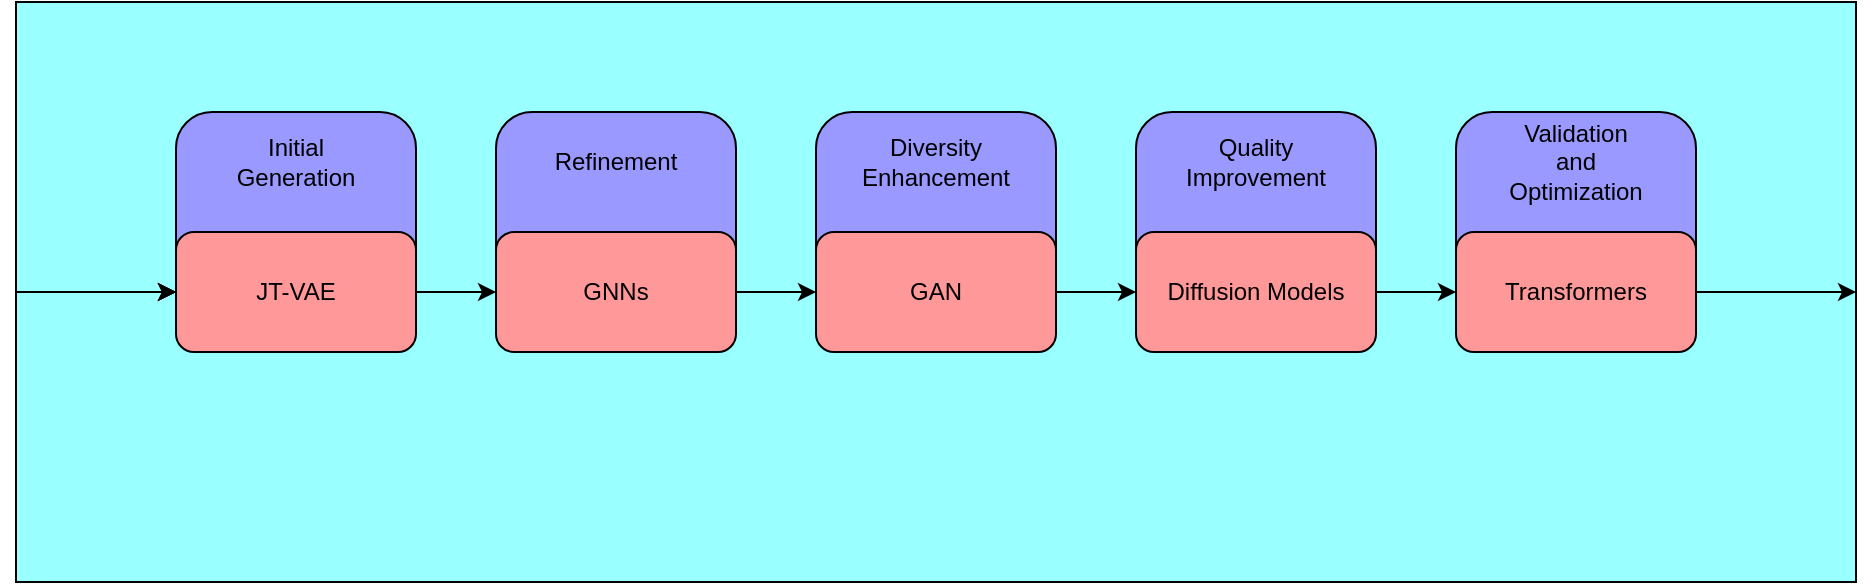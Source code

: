 <mxfile version="24.8.3">
  <diagram name="Page-1" id="3hMaIcJDUubritgtG8hw">
    <mxGraphModel dx="1674" dy="746" grid="1" gridSize="10" guides="1" tooltips="1" connect="1" arrows="1" fold="1" page="1" pageScale="1" pageWidth="850" pageHeight="1100" math="0" shadow="0">
      <root>
        <mxCell id="0" />
        <mxCell id="1" parent="0" />
        <mxCell id="tprk2bYproSzQRIdtKUN-11" value="" style="whiteSpace=wrap;html=1;fillColor=#99FFFF;" vertex="1" parent="1">
          <mxGeometry x="40" y="135" width="920" height="290" as="geometry" />
        </mxCell>
        <mxCell id="tprk2bYproSzQRIdtKUN-29" style="edgeStyle=orthogonalEdgeStyle;rounded=0;orthogonalLoop=1;jettySize=auto;html=1;exitX=0;exitY=0.5;exitDx=0;exitDy=0;entryX=0;entryY=0.5;entryDx=0;entryDy=0;" edge="1" parent="1" source="tprk2bYproSzQRIdtKUN-11" target="tprk2bYproSzQRIdtKUN-2">
          <mxGeometry relative="1" as="geometry" />
        </mxCell>
        <mxCell id="tprk2bYproSzQRIdtKUN-26" style="edgeStyle=orthogonalEdgeStyle;rounded=0;orthogonalLoop=1;jettySize=auto;html=1;exitX=0;exitY=0.5;exitDx=0;exitDy=0;entryX=0;entryY=0.5;entryDx=0;entryDy=0;" edge="1" parent="1" source="tprk2bYproSzQRIdtKUN-11" target="tprk2bYproSzQRIdtKUN-2">
          <mxGeometry relative="1" as="geometry" />
        </mxCell>
        <mxCell id="tprk2bYproSzQRIdtKUN-28" style="edgeStyle=orthogonalEdgeStyle;rounded=0;orthogonalLoop=1;jettySize=auto;html=1;exitX=0;exitY=0.5;exitDx=0;exitDy=0;entryX=0;entryY=0.5;entryDx=0;entryDy=0;" edge="1" parent="1" source="tprk2bYproSzQRIdtKUN-11" target="tprk2bYproSzQRIdtKUN-2">
          <mxGeometry relative="1" as="geometry" />
        </mxCell>
        <mxCell id="tprk2bYproSzQRIdtKUN-17" value="" style="rounded=1;whiteSpace=wrap;html=1;fillColor=#9999FF;" vertex="1" parent="1">
          <mxGeometry x="760" y="190" width="120" height="120" as="geometry" />
        </mxCell>
        <mxCell id="tprk2bYproSzQRIdtKUN-16" value="" style="rounded=1;whiteSpace=wrap;html=1;fillColor=#9999FF;" vertex="1" parent="1">
          <mxGeometry x="600" y="190" width="120" height="120" as="geometry" />
        </mxCell>
        <mxCell id="tprk2bYproSzQRIdtKUN-15" value="" style="rounded=1;whiteSpace=wrap;html=1;fillColor=#9999FF;" vertex="1" parent="1">
          <mxGeometry x="440" y="190" width="120" height="120" as="geometry" />
        </mxCell>
        <mxCell id="tprk2bYproSzQRIdtKUN-14" value="" style="rounded=1;whiteSpace=wrap;html=1;fillColor=#9999FF;" vertex="1" parent="1">
          <mxGeometry x="280" y="190" width="120" height="120" as="geometry" />
        </mxCell>
        <mxCell id="tprk2bYproSzQRIdtKUN-13" value="" style="rounded=1;whiteSpace=wrap;html=1;fillColor=#9999FF;strokeColor=default;shadow=0;" vertex="1" parent="1">
          <mxGeometry x="120" y="190" width="120" height="120" as="geometry" />
        </mxCell>
        <mxCell id="tprk2bYproSzQRIdtKUN-7" style="edgeStyle=orthogonalEdgeStyle;rounded=0;orthogonalLoop=1;jettySize=auto;html=1;exitX=1;exitY=0.5;exitDx=0;exitDy=0;entryX=0;entryY=0.5;entryDx=0;entryDy=0;" edge="1" parent="1" source="tprk2bYproSzQRIdtKUN-2" target="tprk2bYproSzQRIdtKUN-3">
          <mxGeometry relative="1" as="geometry" />
        </mxCell>
        <mxCell id="tprk2bYproSzQRIdtKUN-2" value="JT-VAE" style="rounded=1;whiteSpace=wrap;html=1;fillColor=#FF9999;" vertex="1" parent="1">
          <mxGeometry x="120" y="250" width="120" height="60" as="geometry" />
        </mxCell>
        <mxCell id="tprk2bYproSzQRIdtKUN-8" style="edgeStyle=orthogonalEdgeStyle;rounded=0;orthogonalLoop=1;jettySize=auto;html=1;exitX=1;exitY=0.5;exitDx=0;exitDy=0;entryX=0;entryY=0.5;entryDx=0;entryDy=0;" edge="1" parent="1" source="tprk2bYproSzQRIdtKUN-3" target="tprk2bYproSzQRIdtKUN-4">
          <mxGeometry relative="1" as="geometry" />
        </mxCell>
        <mxCell id="tprk2bYproSzQRIdtKUN-3" value="GNNs" style="rounded=1;whiteSpace=wrap;html=1;fillColor=#FF9999;" vertex="1" parent="1">
          <mxGeometry x="280" y="250" width="120" height="60" as="geometry" />
        </mxCell>
        <mxCell id="tprk2bYproSzQRIdtKUN-9" style="edgeStyle=orthogonalEdgeStyle;rounded=0;orthogonalLoop=1;jettySize=auto;html=1;exitX=1;exitY=0.5;exitDx=0;exitDy=0;entryX=0;entryY=0.5;entryDx=0;entryDy=0;" edge="1" parent="1" source="tprk2bYproSzQRIdtKUN-4" target="tprk2bYproSzQRIdtKUN-5">
          <mxGeometry relative="1" as="geometry" />
        </mxCell>
        <mxCell id="tprk2bYproSzQRIdtKUN-4" value="GAN" style="rounded=1;whiteSpace=wrap;html=1;fillColor=#FF9999;" vertex="1" parent="1">
          <mxGeometry x="440" y="250" width="120" height="60" as="geometry" />
        </mxCell>
        <mxCell id="tprk2bYproSzQRIdtKUN-10" style="edgeStyle=orthogonalEdgeStyle;rounded=0;orthogonalLoop=1;jettySize=auto;html=1;exitX=1;exitY=0.5;exitDx=0;exitDy=0;entryX=0;entryY=0.5;entryDx=0;entryDy=0;" edge="1" parent="1" source="tprk2bYproSzQRIdtKUN-5" target="tprk2bYproSzQRIdtKUN-6">
          <mxGeometry relative="1" as="geometry" />
        </mxCell>
        <mxCell id="tprk2bYproSzQRIdtKUN-5" value="Diffusion Models" style="rounded=1;whiteSpace=wrap;html=1;fillColor=#FF9999;" vertex="1" parent="1">
          <mxGeometry x="600" y="250" width="120" height="60" as="geometry" />
        </mxCell>
        <mxCell id="tprk2bYproSzQRIdtKUN-27" style="edgeStyle=orthogonalEdgeStyle;rounded=0;orthogonalLoop=1;jettySize=auto;html=1;exitX=1;exitY=0.5;exitDx=0;exitDy=0;entryX=1;entryY=0.5;entryDx=0;entryDy=0;" edge="1" parent="1" source="tprk2bYproSzQRIdtKUN-6" target="tprk2bYproSzQRIdtKUN-11">
          <mxGeometry relative="1" as="geometry">
            <Array as="points">
              <mxPoint x="820" y="280" />
              <mxPoint x="820" y="280" />
            </Array>
          </mxGeometry>
        </mxCell>
        <mxCell id="tprk2bYproSzQRIdtKUN-6" value="Transformers" style="rounded=1;whiteSpace=wrap;html=1;fillColor=#FF9999;" vertex="1" parent="1">
          <mxGeometry x="760" y="250" width="120" height="60" as="geometry" />
        </mxCell>
        <mxCell id="tprk2bYproSzQRIdtKUN-18" value="Initial Generation" style="text;html=1;align=center;verticalAlign=middle;whiteSpace=wrap;rounded=0;" vertex="1" parent="1">
          <mxGeometry x="150" y="200" width="60" height="30" as="geometry" />
        </mxCell>
        <mxCell id="tprk2bYproSzQRIdtKUN-19" value="Refinement" style="text;html=1;align=center;verticalAlign=middle;whiteSpace=wrap;rounded=0;" vertex="1" parent="1">
          <mxGeometry x="310" y="200" width="60" height="30" as="geometry" />
        </mxCell>
        <mxCell id="tprk2bYproSzQRIdtKUN-20" value="Diversity Enhancement" style="text;html=1;align=center;verticalAlign=middle;whiteSpace=wrap;rounded=0;" vertex="1" parent="1">
          <mxGeometry x="470" y="200" width="60" height="30" as="geometry" />
        </mxCell>
        <mxCell id="tprk2bYproSzQRIdtKUN-21" value="Quality Improvement" style="text;html=1;align=center;verticalAlign=middle;whiteSpace=wrap;rounded=0;" vertex="1" parent="1">
          <mxGeometry x="630" y="200" width="60" height="30" as="geometry" />
        </mxCell>
        <mxCell id="tprk2bYproSzQRIdtKUN-22" value="Validation and Optimization" style="text;html=1;align=center;verticalAlign=middle;whiteSpace=wrap;rounded=0;" vertex="1" parent="1">
          <mxGeometry x="790" y="200" width="60" height="30" as="geometry" />
        </mxCell>
      </root>
    </mxGraphModel>
  </diagram>
</mxfile>
